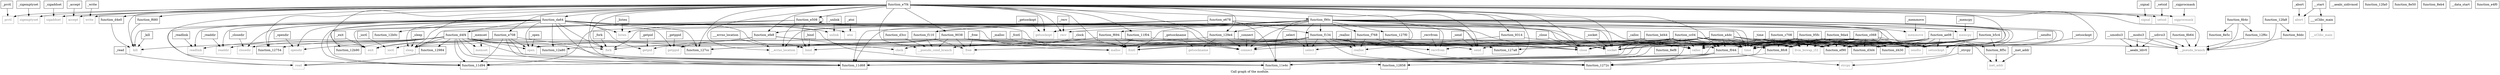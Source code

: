 digraph "Call graph of the module." {
  label="Call graph of the module.";
  node [shape=record];

  Node__prctl [label="{_prctl}"];
  Node__recvfrom [label="{_recvfrom}"];
  Node__accept [label="{_accept}"];
  Node__calloc [label="{_calloc}"];
  Node__write [label="{_write}"];
  Node__sleep [label="{_sleep}"];
  Node__malloc [label="{_malloc}"];
  Node__send [label="{_send}"];
  Node__select [label="{_select}"];
  Node__readdir [label="{_readdir}"];
  Node__socket [label="{_socket}"];
  Node__memcpy [label="{_memcpy}"];
  Node__readlink [label="{_readlink}"];
  Node__abort [label="{_abort}"];
  Node__sigaddset [label="{_sigaddset}"];
  Node__kill [label="{_kill}"];
  Node__bind [label="{_bind}"];
  Node_function_f694 [label="{function_f694}"];
  Node_function_f768 [label="{function_f768}"];
  Node_function_f90c [label="{function_f90c}"];
  Node_function_11d68 [label="{function_11d68}"];
  Node_function_11d94 [label="{function_11d94}"];
  Node_function_11e4c [label="{function_11e4c}"];
  Node_function_11f04 [label="{function_11f04}"];
  Node_function_1272c [label="{function_1272c}"];
  Node_function_12754 [label="{function_12754}"];
  Node_function_127a8 [label="{function_127a8}"];
  Node_function_127cc [label="{function_127cc}"];
  Node_function_127f0 [label="{function_127f0}"];
  Node_function_12858 [label="{function_12858}"];
  Node_function_12984 [label="{function_12984}"];
  Node_function_129e4 [label="{function_129e4}"];
  Node_function_12a80 [label="{function_12a80}"];
  Node_function_12b0c [label="{function_12b0c}"];
  Node_function_12b90 [label="{function_12b90}"];
  Node___udivsi3 [label="{__udivsi3}"];
  Node___aeabi_uidivmod [label="{__aeabi_uidivmod}"];
  Node___umodsi3 [label="{__umodsi3}"];
  Node___modsi3 [label="{__modsi3}"];
  Node___aeabi_ldiv0 [label="{__aeabi_ldiv0}"];
  Node_function_12f6c [label="{function_12f6c}"];
  Node_function_12fa0 [label="{function_12fa0}"];
  Node_function_12fa8 [label="{function_12fa8}"];
  Node_strcpy [color="gray50", fontcolor="gray50", label="{strcpy}"];
  Node_ioctl [color="gray50", fontcolor="gray50", label="{ioctl}"];
  Node_recv [color="gray50", fontcolor="gray50", label="{recv}"];
  Node_connect [color="gray50", fontcolor="gray50", label="{connect}"];
  Node_sigemptyset [color="gray50", fontcolor="gray50", label="{sigemptyset}"];
  Node_memmove [color="gray50", fontcolor="gray50", label="{memmove}"];
  Node_getpid [color="gray50", fontcolor="gray50", label="{getpid}"];
  Node_prctl [color="gray50", fontcolor="gray50", label="{prctl}"];
  Node_memcpy [color="gray50", fontcolor="gray50", label="{memcpy}"];
  Node_readlink [color="gray50", fontcolor="gray50", label="{readlink}"];
  Node_malloc [color="gray50", fontcolor="gray50", label="{malloc}"];
  Node_sleep [color="gray50", fontcolor="gray50", label="{sleep}"];
  Node_recvfrom [color="gray50", fontcolor="gray50", label="{recvfrom}"];
  Node_socket [color="gray50", fontcolor="gray50", label="{socket}"];
  Node_select [color="gray50", fontcolor="gray50", label="{select}"];
  Node_readdir [color="gray50", fontcolor="gray50", label="{readdir}"];
  Node_sigaddset [color="gray50", fontcolor="gray50", label="{sigaddset}"];
  Node_send [color="gray50", fontcolor="gray50", label="{send}"];
  Node_abort [color="gray50", fontcolor="gray50", label="{abort}"];
  Node_accept [color="gray50", fontcolor="gray50", label="{accept}"];
  Node_calloc [color="gray50", fontcolor="gray50", label="{calloc}"];
  Node_write [color="gray50", fontcolor="gray50", label="{write}"];
  Node_kill [color="gray50", fontcolor="gray50", label="{kill}"];
  Node_bind [color="gray50", fontcolor="gray50", label="{bind}"];
  Node_inet_addr [color="gray50", fontcolor="gray50", label="{inet_addr}"];
  Node__inet_addr [label="{_inet_addr}"];
  Node__read [label="{_read}"];
  Node__unlink [label="{_unlink}"];
  Node_function_95fc [label="{function_95fc}"];
  Node__sendto [label="{_sendto}"];
  Node____errno_location [label="{___errno_location}"];
  Node__exit [label="{_exit}"];
  Node__atoi [label="{_atoi}"];
  Node__open [label="{_open}"];
  Node__clock [label="{_clock}"];
  Node__setsid [label="{_setsid}"];
  Node__realloc [label="{_realloc}"];
  Node__listen [label="{_listen}"];
  Node__fork [label="{_fork}"];
  Node____uClibc_main [label="{___uClibc_main}"];
  Node__closedir [label="{_closedir}"];
  Node__fcntl [label="{_fcntl}"];
  Node__close [label="{_close}"];
  Node__free [label="{_free}"];
  Node__sigprocmask [label="{_sigprocmask}"];
  Node__getsockname [label="{_getsockname}"];
  Node__setsockopt [label="{_setsockopt}"];
  Node__signal [label="{_signal}"];
  Node__memset [label="{_memset}"];
  Node__getppid [label="{_getppid}"];
  Node__time [label="{_time}"];
  Node__opendir [label="{_opendir}"];
  Node__getsockopt [label="{_getsockopt}"];
  Node_function_8ddc [label="{function_8ddc}"];
  Node_function_8e50 [label="{function_8e50}"];
  Node_function_8e5c [label="{function_8e5c}"];
  Node_function_8eb4 [label="{function_8eb4}"];
  Node___start [label="{__start}"];
  Node_function_8ef8 [label="{function_8ef8}"];
  Node_setsockopt [color="gray50", fontcolor="gray50", label="{setsockopt}"];
  Node_signal [color="gray50", fontcolor="gray50", label="{signal}"];
  Node_read [color="gray50", fontcolor="gray50", label="{read}"];
  Node_unlink [color="gray50", fontcolor="gray50", label="{unlink}"];
  Node_sendto [color="gray50", fontcolor="gray50", label="{sendto}"];
  Node_realloc [color="gray50", fontcolor="gray50", label="{realloc}"];
  Node_listen [color="gray50", fontcolor="gray50", label="{listen}"];
  Node_fork [color="gray50", fontcolor="gray50", label="{fork}"];
  Node___uClibc_main [color="gray50", fontcolor="gray50", label="{__uClibc_main}"];
  Node_memset [color="gray50", fontcolor="gray50", label="{memset}"];
  Node_getppid [color="gray50", fontcolor="gray50", label="{getppid}"];
  Node_time [color="gray50", fontcolor="gray50", label="{time}"];
  Node_opendir [color="gray50", fontcolor="gray50", label="{opendir}"];
  Node_getsockopt [color="gray50", fontcolor="gray50", label="{getsockopt}"];
  Node___errno_location [color="gray50", fontcolor="gray50", label="{__errno_location}"];
  Node_exit [color="gray50", fontcolor="gray50", label="{exit}"];
  Node_atoi [color="gray50", fontcolor="gray50", label="{atoi}"];
  Node_open [color="gray50", fontcolor="gray50", label="{open}"];
  Node_clock [color="gray50", fontcolor="gray50", label="{clock}"];
  Node_setsid [color="gray50", fontcolor="gray50", label="{setsid}"];
  Node_closedir [color="gray50", fontcolor="gray50", label="{closedir}"];
  Node_fcntl [color="gray50", fontcolor="gray50", label="{fcntl}"];
  Node_close [color="gray50", fontcolor="gray50", label="{close}"];
  Node_free [color="gray50", fontcolor="gray50", label="{free}"];
  Node_sigprocmask [color="gray50", fontcolor="gray50", label="{sigprocmask}"];
  Node_getsockname [color="gray50", fontcolor="gray50", label="{getsockname}"];
  Node___data_start [label="{__data_start}"];
  Node_llvm_bswap_i32 [color="gray50", fontcolor="gray50", label="{llvm_bswap_i32}"];
  Node_function_8f5c [label="{function_8f5c}"];
  Node_function_8fc8 [label="{function_8fc8}"];
  Node_function_9038 [label="{function_9038}"];
  Node_function_9314 [label="{function_9314}"];
  Node_function_9da4 [label="{function_9da4}"];
  Node_function_a4dc [label="{function_a4dc}"];
  Node_function_ae08 [label="{function_ae08}"];
  Node_function_b5c4 [label="{function_b5c4}"];
  Node_function_bd44 [label="{function_bd44}"];
  Node_function_c068 [label="{function_c068}"];
  Node_function_c708 [label="{function_c708}"];
  Node_function_cc04 [label="{function_cc04}"];
  Node_function_d3cc [label="{function_d3cc}"];
  Node_function_d3d4 [label="{function_d3d4}"];
  Node_function_d430 [label="{function_d430}"];
  Node_function_d4e0 [label="{function_d4e0}"];
  Node_function_d4f4 [label="{function_d4f4}"];
  Node_function_da64 [label="{function_da64}"];
  Node_function_e4f0 [label="{function_e4f0}"];
  Node_function_e508 [label="{function_e508}"];
  Node_function_e678 [label="{function_e678}"];
  Node_function_e708 [label="{function_e708}"];
  Node_function_e7f4 [label="{function_e7f4}"];
  Node_function_ef90 [label="{function_ef90}"];
  Node_function_efe8 [label="{function_efe8}"];
  Node_function_f044 [label="{function_f044}"];
  Node_function_f110 [label="{function_f110}"];
  Node_function_f134 [label="{function_f134}"];
  Node_function_f680 [label="{function_f680}"];
  Node___pseudo_branch [color="gray50", fontcolor="gray50", label="{__pseudo_branch}"];
  Node___pseudo_cond_branch [color="gray50", fontcolor="gray50", label="{__pseudo_cond_branch}"];
  Node_function_8b4c [label="{function_8b4c}"];
  Node_function_8b64 [label="{function_8b64}"];
  Node__strcpy [label="{_strcpy}"];
  Node__ioctl [label="{_ioctl}"];
  Node__recv [label="{_recv}"];
  Node__connect [label="{_connect}"];
  Node__sigemptyset [label="{_sigemptyset}"];
  Node__memmove [label="{_memmove}"];
  Node__getpid [label="{_getpid}"];
  Node__prctl -> Node_prctl;
  Node__recvfrom -> Node_recvfrom;
  Node__accept -> Node_accept;
  Node__calloc -> Node_calloc;
  Node__write -> Node_write;
  Node__sleep -> Node_sleep;
  Node__malloc -> Node_malloc;
  Node__send -> Node_send;
  Node__select -> Node_select;
  Node__readdir -> Node_readdir;
  Node__socket -> Node_socket;
  Node__memcpy -> Node_memcpy;
  Node__readlink -> Node_readlink;
  Node__abort -> Node_abort;
  Node__sigaddset -> Node_sigaddset;
  Node__kill -> Node_kill;
  Node__bind -> Node_bind;
  Node_function_f694 -> Node_function_127cc;
  Node_function_f694 -> Node_connect;
  Node_function_f694 -> Node_socket;
  Node_function_f694 -> Node_fcntl;
  Node_function_f694 -> Node___pseudo_cond_branch;
  Node_function_f768 -> Node_function_1272c;
  Node_function_f768 -> Node_function_127a8;
  Node_function_f768 -> Node_malloc;
  Node_function_f768 -> Node_realloc;
  Node_function_f90c -> Node_function_f694;
  Node_function_f90c -> Node_function_f768;
  Node_function_f90c -> Node_function_11d68;
  Node_function_f90c -> Node_function_11d94;
  Node_function_f90c -> Node_function_11e4c;
  Node_function_f90c -> Node_function_127f0;
  Node_function_f90c -> Node_function_129e4;
  Node_function_f90c -> Node_recv;
  Node_function_f90c -> Node_connect;
  Node_function_f90c -> Node_memmove;
  Node_function_f90c -> Node_memcpy;
  Node_function_f90c -> Node_recvfrom;
  Node_function_f90c -> Node_socket;
  Node_function_f90c -> Node_select;
  Node_function_f90c -> Node_send;
  Node_function_f90c -> Node_calloc;
  Node_function_f90c -> Node_setsockopt;
  Node_function_f90c -> Node_sendto;
  Node_function_f90c -> Node_fork;
  Node_function_f90c -> Node_time;
  Node_function_f90c -> Node_getsockopt;
  Node_function_f90c -> Node___errno_location;
  Node_function_f90c -> Node_exit;
  Node_function_f90c -> Node_fcntl;
  Node_function_f90c -> Node_close;
  Node_function_f90c -> Node_llvm_bswap_i32;
  Node_function_f90c -> Node_function_d3d4;
  Node_function_f90c -> Node_function_d430;
  Node_function_f90c -> Node_function_ef90;
  Node_function_f90c -> Node_function_efe8;
  Node_function_f90c -> Node_function_f110;
  Node_function_f90c -> Node_function_f134;
  Node_function_11f04 -> Node_function_127a8;
  Node_function_11f04 -> Node_malloc;
  Node_function_12984 -> Node_read;
  Node_function_129e4 -> Node_connect;
  Node_function_129e4 -> Node_socket;
  Node_function_129e4 -> Node___errno_location;
  Node_function_129e4 -> Node_close;
  Node_function_129e4 -> Node_getsockname;
  Node___udivsi3 -> Node___aeabi_ldiv0;
  Node___udivsi3 -> Node___pseudo_branch;
  Node___umodsi3 -> Node___aeabi_ldiv0;
  Node___umodsi3 -> Node___pseudo_branch;
  Node___modsi3 -> Node___aeabi_ldiv0;
  Node___modsi3 -> Node___pseudo_branch;
  Node_function_12f6c -> Node___pseudo_branch;
  Node_function_12fa8 -> Node_function_8ddc;
  Node_function_12fa8 -> Node___pseudo_branch;
  Node__inet_addr -> Node_inet_addr;
  Node__read -> Node_read;
  Node__unlink -> Node_unlink;
  Node_function_95fc -> Node_function_127a8;
  Node_function_95fc -> Node_socket;
  Node_function_95fc -> Node_calloc;
  Node_function_95fc -> Node_setsockopt;
  Node_function_95fc -> Node_sendto;
  Node_function_95fc -> Node_time;
  Node_function_95fc -> Node_close;
  Node_function_95fc -> Node_llvm_bswap_i32;
  Node_function_95fc -> Node_function_8fc8;
  Node_function_95fc -> Node_function_d3d4;
  Node_function_95fc -> Node_function_d430;
  Node_function_95fc -> Node_function_ef90;
  Node_function_95fc -> Node_function_f044;
  Node__sendto -> Node_sendto;
  Node____errno_location -> Node___errno_location;
  Node__exit -> Node_exit;
  Node__atoi -> Node_atoi;
  Node__open -> Node_open;
  Node__clock -> Node_clock;
  Node__setsid -> Node_setsid;
  Node__realloc -> Node_realloc;
  Node__listen -> Node_listen;
  Node__fork -> Node_fork;
  Node____uClibc_main -> Node___uClibc_main;
  Node__closedir -> Node_closedir;
  Node__fcntl -> Node_fcntl;
  Node__close -> Node_close;
  Node__free -> Node_free;
  Node__sigprocmask -> Node_sigprocmask;
  Node__getsockname -> Node_getsockname;
  Node__setsockopt -> Node_setsockopt;
  Node__signal -> Node_signal;
  Node__memset -> Node_memset;
  Node__getppid -> Node_getppid;
  Node__time -> Node_time;
  Node__opendir -> Node_opendir;
  Node__getsockopt -> Node_getsockopt;
  Node_function_8ddc -> Node___pseudo_branch;
  Node___start -> Node_abort;
  Node___start -> Node____uClibc_main;
  Node_function_8f5c -> Node_inet_addr;
  Node_function_8fc8 -> Node_function_12858;
  Node_function_9038 -> Node_function_127a8;
  Node_function_9038 -> Node_calloc;
  Node_function_9038 -> Node_fork;
  Node_function_9038 -> Node___errno_location;
  Node_function_9038 -> Node_exit;
  Node_function_9038 -> Node_free;
  Node_function_9038 -> Node_llvm_bswap_i32;
  Node_function_9038 -> Node___pseudo_branch;
  Node_function_9038 -> Node___pseudo_cond_branch;
  Node_function_9314 -> Node_calloc;
  Node_function_9314 -> Node_realloc;
  Node_function_9da4 -> Node_socket;
  Node_function_9da4 -> Node_calloc;
  Node_function_9da4 -> Node_setsockopt;
  Node_function_9da4 -> Node_sendto;
  Node_function_9da4 -> Node_time;
  Node_function_9da4 -> Node_close;
  Node_function_9da4 -> Node_llvm_bswap_i32;
  Node_function_9da4 -> Node_function_8fc8;
  Node_function_9da4 -> Node_function_d3d4;
  Node_function_9da4 -> Node_function_d430;
  Node_function_9da4 -> Node_function_ef90;
  Node_function_9da4 -> Node_function_f044;
  Node_function_a4dc -> Node_connect;
  Node_function_a4dc -> Node_malloc;
  Node_function_a4dc -> Node_recvfrom;
  Node_function_a4dc -> Node_socket;
  Node_function_a4dc -> Node_calloc;
  Node_function_a4dc -> Node_setsockopt;
  Node_function_a4dc -> Node_sendto;
  Node_function_a4dc -> Node_time;
  Node_function_a4dc -> Node_fcntl;
  Node_function_a4dc -> Node_close;
  Node_function_a4dc -> Node_llvm_bswap_i32;
  Node_function_a4dc -> Node_function_8fc8;
  Node_function_a4dc -> Node_function_d3d4;
  Node_function_a4dc -> Node_function_d430;
  Node_function_a4dc -> Node_function_ef90;
  Node_function_a4dc -> Node_function_f044;
  Node_function_ae08 -> Node_socket;
  Node_function_ae08 -> Node_calloc;
  Node_function_ae08 -> Node_setsockopt;
  Node_function_ae08 -> Node_sendto;
  Node_function_ae08 -> Node_time;
  Node_function_ae08 -> Node_close;
  Node_function_ae08 -> Node_llvm_bswap_i32;
  Node_function_ae08 -> Node_function_8f5c;
  Node_function_ae08 -> Node_function_8fc8;
  Node_function_ae08 -> Node_function_d3d4;
  Node_function_ae08 -> Node_function_d430;
  Node_function_ae08 -> Node_function_ef90;
  Node_function_ae08 -> Node_function_f044;
  Node_function_b5c4 -> Node_socket;
  Node_function_b5c4 -> Node_calloc;
  Node_function_b5c4 -> Node_setsockopt;
  Node_function_b5c4 -> Node_sendto;
  Node_function_b5c4 -> Node_time;
  Node_function_b5c4 -> Node_close;
  Node_function_b5c4 -> Node_llvm_bswap_i32;
  Node_function_b5c4 -> Node_function_8f5c;
  Node_function_b5c4 -> Node_function_8fc8;
  Node_function_b5c4 -> Node_function_d3d4;
  Node_function_b5c4 -> Node_function_d430;
  Node_function_b5c4 -> Node_function_ef90;
  Node_function_bd44 -> Node_connect;
  Node_function_bd44 -> Node_socket;
  Node_function_bd44 -> Node_send;
  Node_function_bd44 -> Node_calloc;
  Node_function_bd44 -> Node_bind;
  Node_function_bd44 -> Node_time;
  Node_function_bd44 -> Node_llvm_bswap_i32;
  Node_function_bd44 -> Node_function_8fc8;
  Node_function_bd44 -> Node_function_ef90;
  Node_function_bd44 -> Node_function_f044;
  Node_function_c068 -> Node_socket;
  Node_function_c068 -> Node_calloc;
  Node_function_c068 -> Node_setsockopt;
  Node_function_c068 -> Node_sendto;
  Node_function_c068 -> Node_time;
  Node_function_c068 -> Node_close;
  Node_function_c068 -> Node_llvm_bswap_i32;
  Node_function_c068 -> Node_function_8fc8;
  Node_function_c068 -> Node_function_d3d4;
  Node_function_c068 -> Node_function_d430;
  Node_function_c068 -> Node_function_ef90;
  Node_function_c068 -> Node_function_f044;
  Node_function_c708 -> Node_function_11d68;
  Node_function_c708 -> Node_function_11e4c;
  Node_function_c708 -> Node_function_127a8;
  Node_function_c708 -> Node_socket;
  Node_function_c708 -> Node_calloc;
  Node_function_c708 -> Node_setsockopt;
  Node_function_c708 -> Node_sendto;
  Node_function_c708 -> Node_time;
  Node_function_c708 -> Node_close;
  Node_function_c708 -> Node_llvm_bswap_i32;
  Node_function_c708 -> Node_function_8fc8;
  Node_function_c708 -> Node_function_d3d4;
  Node_function_c708 -> Node_function_d430;
  Node_function_c708 -> Node_function_ef90;
  Node_function_cc04 -> Node_function_11d68;
  Node_function_cc04 -> Node_function_11d94;
  Node_function_cc04 -> Node_function_11e4c;
  Node_function_cc04 -> Node_function_1272c;
  Node_function_cc04 -> Node_function_127a8;
  Node_function_cc04 -> Node_function_12a80;
  Node_function_cc04 -> Node_socket;
  Node_function_cc04 -> Node_calloc;
  Node_function_cc04 -> Node_inet_addr;
  Node_function_cc04 -> Node_function_8ef8;
  Node_function_cc04 -> Node_setsockopt;
  Node_function_cc04 -> Node_read;
  Node_function_cc04 -> Node_sendto;
  Node_function_cc04 -> Node_time;
  Node_function_cc04 -> Node_open;
  Node_function_cc04 -> Node_close;
  Node_function_cc04 -> Node_function_8fc8;
  Node_function_cc04 -> Node_function_d3d4;
  Node_function_cc04 -> Node_function_d430;
  Node_function_cc04 -> Node_function_ef90;
  Node_function_cc04 -> Node_function_f044;
  Node_function_d3cc -> Node___pseudo_cond_branch;
  Node_function_d4e0 -> Node_kill;
  Node_function_d4f4 -> Node_function_11d68;
  Node_function_d4f4 -> Node_function_11d94;
  Node_function_d4f4 -> Node_function_11e4c;
  Node_function_d4f4 -> Node_function_1272c;
  Node_function_d4f4 -> Node_function_12754;
  Node_function_d4f4 -> Node_function_127cc;
  Node_function_d4f4 -> Node_function_12858;
  Node_function_d4f4 -> Node_function_12984;
  Node_function_d4f4 -> Node_function_12a80;
  Node_function_d4f4 -> Node_function_12b90;
  Node_function_d4f4 -> Node_readlink;
  Node_function_d4f4 -> Node_sleep;
  Node_function_d4f4 -> Node_readdir;
  Node_function_d4f4 -> Node_kill;
  Node_function_d4f4 -> Node_memset;
  Node_function_d4f4 -> Node_opendir;
  Node_function_d4f4 -> Node_open;
  Node_function_d4f4 -> Node_closedir;
  Node_function_d4f4 -> Node_close;
  Node_function_da64 -> Node_function_11d68;
  Node_function_da64 -> Node_function_11d94;
  Node_function_da64 -> Node_function_11e4c;
  Node_function_da64 -> Node_function_12754;
  Node_function_da64 -> Node_function_127cc;
  Node_function_da64 -> Node_function_12a80;
  Node_function_da64 -> Node_function_12b0c;
  Node_function_da64 -> Node_function_12b90;
  Node_function_da64 -> Node_getpid;
  Node_function_da64 -> Node_readlink;
  Node_function_da64 -> Node_malloc;
  Node_function_da64 -> Node_sleep;
  Node_function_da64 -> Node_socket;
  Node_function_da64 -> Node_readdir;
  Node_function_da64 -> Node_kill;
  Node_function_da64 -> Node_bind;
  Node_function_da64 -> Node_read;
  Node_function_da64 -> Node_unlink;
  Node_function_da64 -> Node_listen;
  Node_function_da64 -> Node_fork;
  Node_function_da64 -> Node_getppid;
  Node_function_da64 -> Node_time;
  Node_function_da64 -> Node_opendir;
  Node_function_da64 -> Node_atoi;
  Node_function_da64 -> Node_open;
  Node_function_da64 -> Node_closedir;
  Node_function_da64 -> Node_close;
  Node_function_da64 -> Node_function_d4f4;
  Node_function_e508 -> Node_connect;
  Node_function_e508 -> Node_sleep;
  Node_function_e508 -> Node_socket;
  Node_function_e508 -> Node_bind;
  Node_function_e508 -> Node_setsockopt;
  Node_function_e508 -> Node_listen;
  Node_function_e508 -> Node___errno_location;
  Node_function_e508 -> Node_fcntl;
  Node_function_e508 -> Node_close;
  Node_function_e508 -> Node_function_d4f4;
  Node_function_e508 -> Node_function_e508;
  Node_function_e678 -> Node_function_11d68;
  Node_function_e678 -> Node_function_11d94;
  Node_function_e678 -> Node_function_11e4c;
  Node_function_e678 -> Node_function_ef90;
  Node_function_e678 -> Node_function_f110;
  Node_function_e678 -> Node_function_f134;
  Node_function_e708 -> Node_function_11d68;
  Node_function_e708 -> Node_function_11d94;
  Node_function_e708 -> Node_function_11e4c;
  Node_function_e708 -> Node_ioctl;
  Node_function_e708 -> Node_sleep;
  Node_function_e708 -> Node_fork;
  Node_function_e708 -> Node_exit;
  Node_function_e708 -> Node_open;
  Node_function_e7f4 -> Node_function_f90c;
  Node_function_e7f4 -> Node_function_11d68;
  Node_function_e7f4 -> Node_function_11d94;
  Node_function_e7f4 -> Node_function_11e4c;
  Node_function_e7f4 -> Node_function_11f04;
  Node_function_e7f4 -> Node_function_1272c;
  Node_function_e7f4 -> Node_function_12754;
  Node_function_e7f4 -> Node_function_127cc;
  Node_function_e7f4 -> Node_function_129e4;
  Node_function_e7f4 -> Node_recv;
  Node_function_e7f4 -> Node_connect;
  Node_function_e7f4 -> Node_sigemptyset;
  Node_function_e7f4 -> Node_prctl;
  Node_function_e7f4 -> Node_sleep;
  Node_function_e7f4 -> Node_socket;
  Node_function_e7f4 -> Node_select;
  Node_function_e7f4 -> Node_sigaddset;
  Node_function_e7f4 -> Node_send;
  Node_function_e7f4 -> Node_accept;
  Node_function_e7f4 -> Node_write;
  Node_function_e7f4 -> Node_kill;
  Node_function_e7f4 -> Node_signal;
  Node_function_e7f4 -> Node_fork;
  Node_function_e7f4 -> Node_getsockopt;
  Node_function_e7f4 -> Node___errno_location;
  Node_function_e7f4 -> Node_exit;
  Node_function_e7f4 -> Node_setsid;
  Node_function_e7f4 -> Node_fcntl;
  Node_function_e7f4 -> Node_close;
  Node_function_e7f4 -> Node_sigprocmask;
  Node_function_e7f4 -> Node_function_9038;
  Node_function_e7f4 -> Node_function_9314;
  Node_function_e7f4 -> Node_function_d4e0;
  Node_function_e7f4 -> Node_function_da64;
  Node_function_e7f4 -> Node_function_e508;
  Node_function_e7f4 -> Node_function_e708;
  Node_function_e7f4 -> Node_function_ef90;
  Node_function_e7f4 -> Node_function_efe8;
  Node_function_e7f4 -> Node_function_f044;
  Node_function_e7f4 -> Node_function_f680;
  Node_function_e7f4 -> Node___pseudo_branch;
  Node_function_e7f4 -> Node___pseudo_cond_branch;
  Node_function_efe8 -> Node_getpid;
  Node_function_efe8 -> Node_getppid;
  Node_function_efe8 -> Node_time;
  Node_function_efe8 -> Node_clock;
  Node_function_f044 -> Node_function_11d68;
  Node_function_f044 -> Node_function_11d94;
  Node_function_f044 -> Node_function_11e4c;
  Node_function_f044 -> Node_function_1272c;
  Node_function_f044 -> Node_strcpy;
  Node_function_f110 -> Node_free;
  Node_function_f110 -> Node___pseudo_cond_branch;
  Node_function_f134 -> Node_function_1272c;
  Node_function_f134 -> Node_function_127cc;
  Node_function_f134 -> Node_connect;
  Node_function_f134 -> Node_sleep;
  Node_function_f134 -> Node_recvfrom;
  Node_function_f134 -> Node_socket;
  Node_function_f134 -> Node_select;
  Node_function_f134 -> Node_send;
  Node_function_f134 -> Node_calloc;
  Node_function_f134 -> Node_realloc;
  Node_function_f134 -> Node_fcntl;
  Node_function_f134 -> Node_close;
  Node_function_f134 -> Node_free;
  Node_function_f134 -> Node_function_ef90;
  Node_function_f134 -> Node___pseudo_cond_branch;
  Node_function_f680 -> Node_kill;
  Node_function_8b4c -> Node_function_12f6c;
  Node_function_8b4c -> Node_function_8e5c;
  Node_function_8b4c -> Node___pseudo_branch;
  Node_function_8b64 -> Node___pseudo_branch;
  Node__strcpy -> Node_strcpy;
  Node__ioctl -> Node_ioctl;
  Node__recv -> Node_recv;
  Node__connect -> Node_connect;
  Node__sigemptyset -> Node_sigemptyset;
  Node__memmove -> Node_memmove;
  Node__getpid -> Node_getpid;
}
